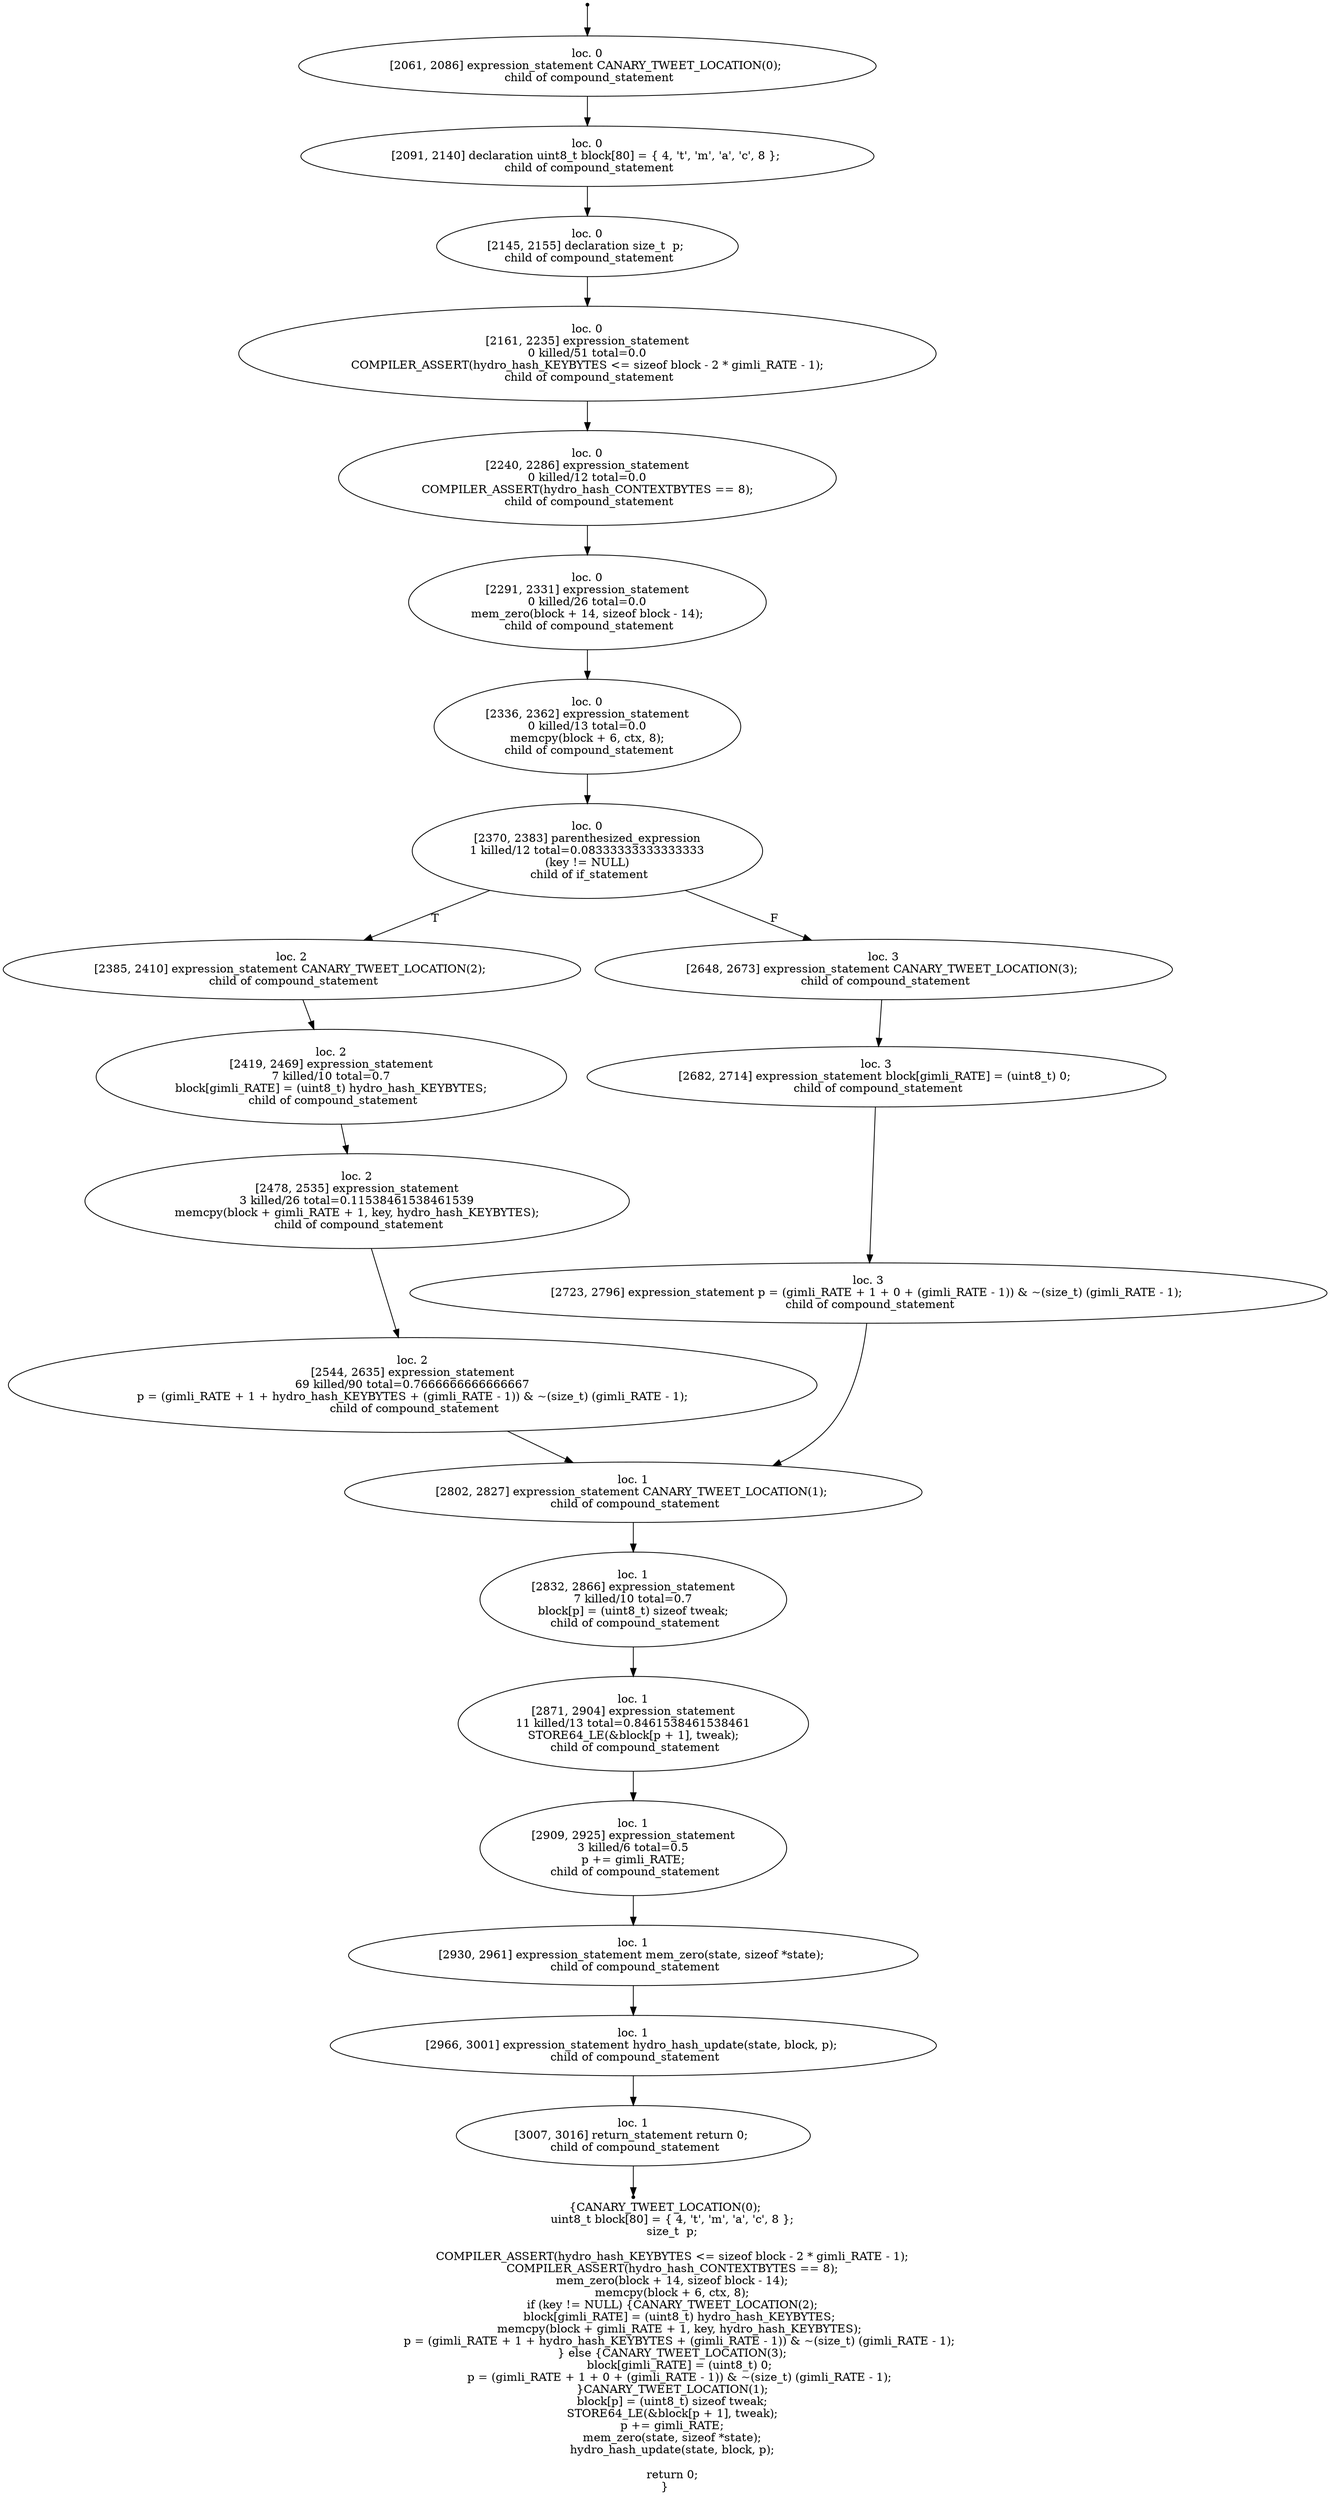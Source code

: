 digraph hydro_hash_init_with_tweak_2 {
	initial [shape=point]
	initial -> "loc. 0
[2061, 2086] expression_statement CANARY_TWEET_LOCATION(0); 
 child of compound_statement"
	final [shape=point]
	"loc. 1
[3007, 3016] return_statement return 0; 
 child of compound_statement" -> final
	"loc. 0
[2061, 2086] expression_statement CANARY_TWEET_LOCATION(0); 
 child of compound_statement"
	"loc. 0
[2061, 2086] expression_statement CANARY_TWEET_LOCATION(0); 
 child of compound_statement" -> "loc. 0
[2091, 2140] declaration uint8_t block[80] = { 4, 't', 'm', 'a', 'c', 8 }; 
 child of compound_statement"
	"loc. 0
[2091, 2140] declaration uint8_t block[80] = { 4, 't', 'm', 'a', 'c', 8 }; 
 child of compound_statement"
	"loc. 0
[2091, 2140] declaration uint8_t block[80] = { 4, 't', 'm', 'a', 'c', 8 }; 
 child of compound_statement" -> "loc. 0
[2145, 2155] declaration size_t  p; 
 child of compound_statement"
	"loc. 0
[2145, 2155] declaration size_t  p; 
 child of compound_statement"
	"loc. 0
[2145, 2155] declaration size_t  p; 
 child of compound_statement" -> "loc. 0
[2161, 2235] expression_statement
0 killed/51 total=0.0
 COMPILER_ASSERT(hydro_hash_KEYBYTES <= sizeof block - 2 * gimli_RATE - 1); 
 child of compound_statement"
	"loc. 0
[2161, 2235] expression_statement
0 killed/51 total=0.0
 COMPILER_ASSERT(hydro_hash_KEYBYTES <= sizeof block - 2 * gimli_RATE - 1); 
 child of compound_statement"
	"loc. 0
[2161, 2235] expression_statement
0 killed/51 total=0.0
 COMPILER_ASSERT(hydro_hash_KEYBYTES <= sizeof block - 2 * gimli_RATE - 1); 
 child of compound_statement" -> "loc. 0
[2240, 2286] expression_statement
0 killed/12 total=0.0
 COMPILER_ASSERT(hydro_hash_CONTEXTBYTES == 8); 
 child of compound_statement"
	"loc. 0
[2240, 2286] expression_statement
0 killed/12 total=0.0
 COMPILER_ASSERT(hydro_hash_CONTEXTBYTES == 8); 
 child of compound_statement"
	"loc. 0
[2240, 2286] expression_statement
0 killed/12 total=0.0
 COMPILER_ASSERT(hydro_hash_CONTEXTBYTES == 8); 
 child of compound_statement" -> "loc. 0
[2291, 2331] expression_statement
0 killed/26 total=0.0
 mem_zero(block + 14, sizeof block - 14); 
 child of compound_statement"
	"loc. 0
[2291, 2331] expression_statement
0 killed/26 total=0.0
 mem_zero(block + 14, sizeof block - 14); 
 child of compound_statement"
	"loc. 0
[2291, 2331] expression_statement
0 killed/26 total=0.0
 mem_zero(block + 14, sizeof block - 14); 
 child of compound_statement" -> "loc. 0
[2336, 2362] expression_statement
0 killed/13 total=0.0
 memcpy(block + 6, ctx, 8); 
 child of compound_statement"
	"loc. 0
[2336, 2362] expression_statement
0 killed/13 total=0.0
 memcpy(block + 6, ctx, 8); 
 child of compound_statement"
	"loc. 0
[2336, 2362] expression_statement
0 killed/13 total=0.0
 memcpy(block + 6, ctx, 8); 
 child of compound_statement" -> "loc. 0
[2370, 2383] parenthesized_expression
1 killed/12 total=0.08333333333333333
 (key != NULL) 
 child of if_statement"
	"loc. 0
[2370, 2383] parenthesized_expression
1 killed/12 total=0.08333333333333333
 (key != NULL) 
 child of if_statement"
	"loc. 0
[2370, 2383] parenthesized_expression
1 killed/12 total=0.08333333333333333
 (key != NULL) 
 child of if_statement" -> "loc. 2
[2385, 2410] expression_statement CANARY_TWEET_LOCATION(2); 
 child of compound_statement" [label=T]
	"loc. 0
[2370, 2383] parenthesized_expression
1 killed/12 total=0.08333333333333333
 (key != NULL) 
 child of if_statement" -> "loc. 3
[2648, 2673] expression_statement CANARY_TWEET_LOCATION(3); 
 child of compound_statement" [label=F]
	"loc. 2
[2385, 2410] expression_statement CANARY_TWEET_LOCATION(2); 
 child of compound_statement"
	"loc. 2
[2385, 2410] expression_statement CANARY_TWEET_LOCATION(2); 
 child of compound_statement" -> "loc. 2
[2419, 2469] expression_statement
7 killed/10 total=0.7
 block[gimli_RATE] = (uint8_t) hydro_hash_KEYBYTES; 
 child of compound_statement"
	"loc. 3
[2648, 2673] expression_statement CANARY_TWEET_LOCATION(3); 
 child of compound_statement"
	"loc. 3
[2648, 2673] expression_statement CANARY_TWEET_LOCATION(3); 
 child of compound_statement" -> "loc. 3
[2682, 2714] expression_statement block[gimli_RATE] = (uint8_t) 0; 
 child of compound_statement"
	"loc. 2
[2419, 2469] expression_statement
7 killed/10 total=0.7
 block[gimli_RATE] = (uint8_t) hydro_hash_KEYBYTES; 
 child of compound_statement"
	"loc. 2
[2419, 2469] expression_statement
7 killed/10 total=0.7
 block[gimli_RATE] = (uint8_t) hydro_hash_KEYBYTES; 
 child of compound_statement" -> "loc. 2
[2478, 2535] expression_statement
3 killed/26 total=0.11538461538461539
 memcpy(block + gimli_RATE + 1, key, hydro_hash_KEYBYTES); 
 child of compound_statement"
	"loc. 2
[2478, 2535] expression_statement
3 killed/26 total=0.11538461538461539
 memcpy(block + gimli_RATE + 1, key, hydro_hash_KEYBYTES); 
 child of compound_statement"
	"loc. 2
[2478, 2535] expression_statement
3 killed/26 total=0.11538461538461539
 memcpy(block + gimli_RATE + 1, key, hydro_hash_KEYBYTES); 
 child of compound_statement" -> "loc. 2
[2544, 2635] expression_statement
69 killed/90 total=0.7666666666666667
 p = (gimli_RATE + 1 + hydro_hash_KEYBYTES + (gimli_RATE - 1)) & ~(size_t) (gimli_RATE - 1); 
 child of compound_statement"
	"loc. 2
[2544, 2635] expression_statement
69 killed/90 total=0.7666666666666667
 p = (gimli_RATE + 1 + hydro_hash_KEYBYTES + (gimli_RATE - 1)) & ~(size_t) (gimli_RATE - 1); 
 child of compound_statement"
	"loc. 2
[2544, 2635] expression_statement
69 killed/90 total=0.7666666666666667
 p = (gimli_RATE + 1 + hydro_hash_KEYBYTES + (gimli_RATE - 1)) & ~(size_t) (gimli_RATE - 1); 
 child of compound_statement" -> "loc. 1
[2802, 2827] expression_statement CANARY_TWEET_LOCATION(1); 
 child of compound_statement"
	"loc. 1
[2802, 2827] expression_statement CANARY_TWEET_LOCATION(1); 
 child of compound_statement"
	"loc. 1
[2802, 2827] expression_statement CANARY_TWEET_LOCATION(1); 
 child of compound_statement" -> "loc. 1
[2832, 2866] expression_statement
7 killed/10 total=0.7
 block[p] = (uint8_t) sizeof tweak; 
 child of compound_statement"
	"loc. 1
[2832, 2866] expression_statement
7 killed/10 total=0.7
 block[p] = (uint8_t) sizeof tweak; 
 child of compound_statement"
	"loc. 1
[2832, 2866] expression_statement
7 killed/10 total=0.7
 block[p] = (uint8_t) sizeof tweak; 
 child of compound_statement" -> "loc. 1
[2871, 2904] expression_statement
11 killed/13 total=0.8461538461538461
 STORE64_LE(&block[p + 1], tweak); 
 child of compound_statement"
	"loc. 3
[2723, 2796] expression_statement p = (gimli_RATE + 1 + 0 + (gimli_RATE - 1)) & ~(size_t) (gimli_RATE - 1); 
 child of compound_statement"
	"loc. 3
[2723, 2796] expression_statement p = (gimli_RATE + 1 + 0 + (gimli_RATE - 1)) & ~(size_t) (gimli_RATE - 1); 
 child of compound_statement" -> "loc. 1
[2802, 2827] expression_statement CANARY_TWEET_LOCATION(1); 
 child of compound_statement"
	"loc. 3
[2682, 2714] expression_statement block[gimli_RATE] = (uint8_t) 0; 
 child of compound_statement"
	"loc. 3
[2682, 2714] expression_statement block[gimli_RATE] = (uint8_t) 0; 
 child of compound_statement" -> "loc. 3
[2723, 2796] expression_statement p = (gimli_RATE + 1 + 0 + (gimli_RATE - 1)) & ~(size_t) (gimli_RATE - 1); 
 child of compound_statement"
	"loc. 1
[2871, 2904] expression_statement
11 killed/13 total=0.8461538461538461
 STORE64_LE(&block[p + 1], tweak); 
 child of compound_statement"
	"loc. 1
[2871, 2904] expression_statement
11 killed/13 total=0.8461538461538461
 STORE64_LE(&block[p + 1], tweak); 
 child of compound_statement" -> "loc. 1
[2909, 2925] expression_statement
3 killed/6 total=0.5
 p += gimli_RATE; 
 child of compound_statement"
	"loc. 1
[2909, 2925] expression_statement
3 killed/6 total=0.5
 p += gimli_RATE; 
 child of compound_statement"
	"loc. 1
[2909, 2925] expression_statement
3 killed/6 total=0.5
 p += gimli_RATE; 
 child of compound_statement" -> "loc. 1
[2930, 2961] expression_statement mem_zero(state, sizeof *state); 
 child of compound_statement"
	"loc. 1
[2930, 2961] expression_statement mem_zero(state, sizeof *state); 
 child of compound_statement"
	"loc. 1
[2930, 2961] expression_statement mem_zero(state, sizeof *state); 
 child of compound_statement" -> "loc. 1
[2966, 3001] expression_statement hydro_hash_update(state, block, p); 
 child of compound_statement"
	"loc. 1
[2966, 3001] expression_statement hydro_hash_update(state, block, p); 
 child of compound_statement"
	"loc. 1
[2966, 3001] expression_statement hydro_hash_update(state, block, p); 
 child of compound_statement" -> "loc. 1
[3007, 3016] return_statement return 0; 
 child of compound_statement"
	"loc. 1
[3007, 3016] return_statement return 0; 
 child of compound_statement"
	label="{CANARY_TWEET_LOCATION(0);
    uint8_t block[80] = { 4, 't', 'm', 'a', 'c', 8 };
    size_t  p;

    COMPILER_ASSERT(hydro_hash_KEYBYTES <= sizeof block - 2 * gimli_RATE - 1);
    COMPILER_ASSERT(hydro_hash_CONTEXTBYTES == 8);
    mem_zero(block + 14, sizeof block - 14);
    memcpy(block + 6, ctx, 8);
    if (key != NULL) {CANARY_TWEET_LOCATION(2);
        block[gimli_RATE] = (uint8_t) hydro_hash_KEYBYTES;
        memcpy(block + gimli_RATE + 1, key, hydro_hash_KEYBYTES);
        p = (gimli_RATE + 1 + hydro_hash_KEYBYTES + (gimli_RATE - 1)) & ~(size_t) (gimli_RATE - 1);
    } else {CANARY_TWEET_LOCATION(3);
        block[gimli_RATE] = (uint8_t) 0;
        p = (gimli_RATE + 1 + 0 + (gimli_RATE - 1)) & ~(size_t) (gimli_RATE - 1);
    }CANARY_TWEET_LOCATION(1);
    block[p] = (uint8_t) sizeof tweak;
    STORE64_LE(&block[p + 1], tweak);
    p += gimli_RATE;
    mem_zero(state, sizeof *state);
    hydro_hash_update(state, block, p);

    return 0;
}"
}
